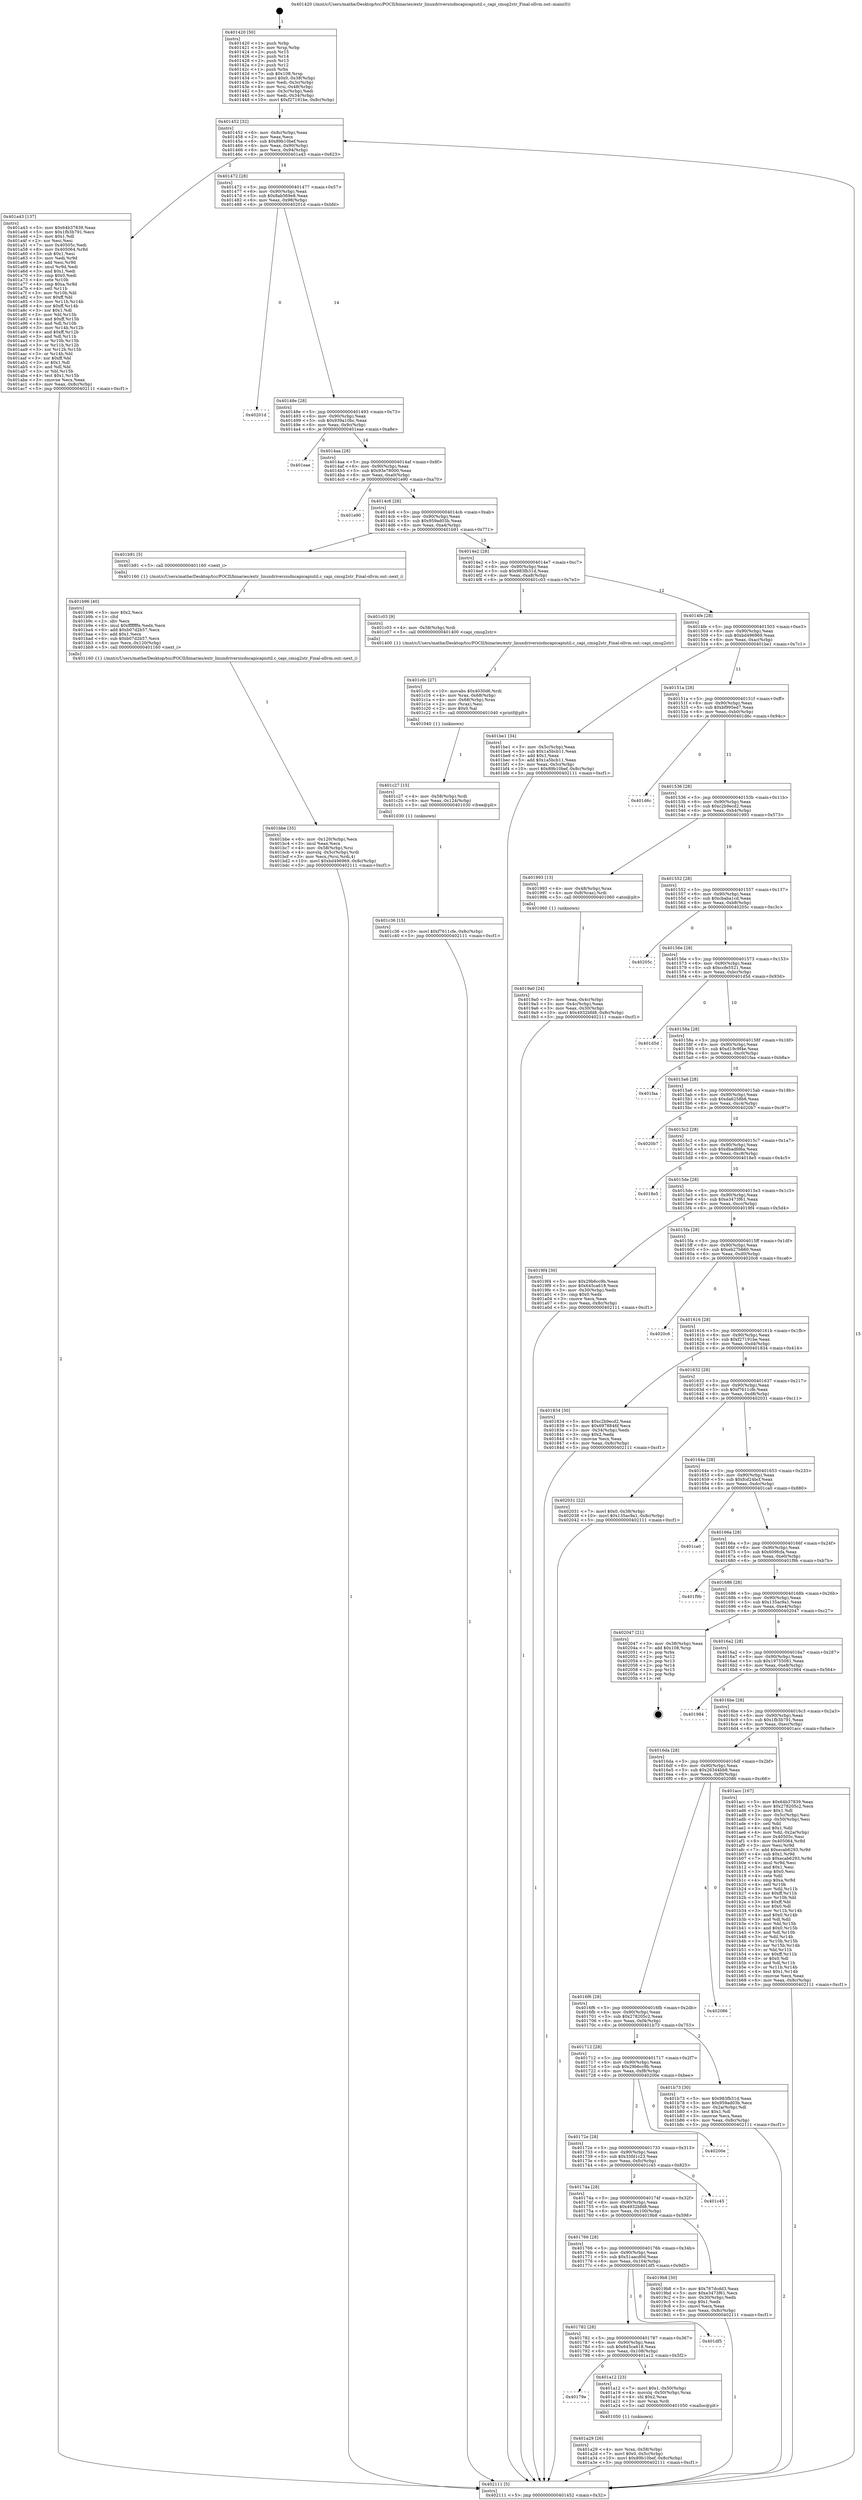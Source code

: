 digraph "0x401420" {
  label = "0x401420 (/mnt/c/Users/mathe/Desktop/tcc/POCII/binaries/extr_linuxdriversisdncapicapiutil.c_capi_cmsg2str_Final-ollvm.out::main(0))"
  labelloc = "t"
  node[shape=record]

  Entry [label="",width=0.3,height=0.3,shape=circle,fillcolor=black,style=filled]
  "0x401452" [label="{
     0x401452 [32]\l
     | [instrs]\l
     &nbsp;&nbsp;0x401452 \<+6\>: mov -0x8c(%rbp),%eax\l
     &nbsp;&nbsp;0x401458 \<+2\>: mov %eax,%ecx\l
     &nbsp;&nbsp;0x40145a \<+6\>: sub $0x89b10bef,%ecx\l
     &nbsp;&nbsp;0x401460 \<+6\>: mov %eax,-0x90(%rbp)\l
     &nbsp;&nbsp;0x401466 \<+6\>: mov %ecx,-0x94(%rbp)\l
     &nbsp;&nbsp;0x40146c \<+6\>: je 0000000000401a43 \<main+0x623\>\l
  }"]
  "0x401a43" [label="{
     0x401a43 [137]\l
     | [instrs]\l
     &nbsp;&nbsp;0x401a43 \<+5\>: mov $0x64b37839,%eax\l
     &nbsp;&nbsp;0x401a48 \<+5\>: mov $0x1fb3b791,%ecx\l
     &nbsp;&nbsp;0x401a4d \<+2\>: mov $0x1,%dl\l
     &nbsp;&nbsp;0x401a4f \<+2\>: xor %esi,%esi\l
     &nbsp;&nbsp;0x401a51 \<+7\>: mov 0x40505c,%edi\l
     &nbsp;&nbsp;0x401a58 \<+8\>: mov 0x405064,%r8d\l
     &nbsp;&nbsp;0x401a60 \<+3\>: sub $0x1,%esi\l
     &nbsp;&nbsp;0x401a63 \<+3\>: mov %edi,%r9d\l
     &nbsp;&nbsp;0x401a66 \<+3\>: add %esi,%r9d\l
     &nbsp;&nbsp;0x401a69 \<+4\>: imul %r9d,%edi\l
     &nbsp;&nbsp;0x401a6d \<+3\>: and $0x1,%edi\l
     &nbsp;&nbsp;0x401a70 \<+3\>: cmp $0x0,%edi\l
     &nbsp;&nbsp;0x401a73 \<+4\>: sete %r10b\l
     &nbsp;&nbsp;0x401a77 \<+4\>: cmp $0xa,%r8d\l
     &nbsp;&nbsp;0x401a7b \<+4\>: setl %r11b\l
     &nbsp;&nbsp;0x401a7f \<+3\>: mov %r10b,%bl\l
     &nbsp;&nbsp;0x401a82 \<+3\>: xor $0xff,%bl\l
     &nbsp;&nbsp;0x401a85 \<+3\>: mov %r11b,%r14b\l
     &nbsp;&nbsp;0x401a88 \<+4\>: xor $0xff,%r14b\l
     &nbsp;&nbsp;0x401a8c \<+3\>: xor $0x1,%dl\l
     &nbsp;&nbsp;0x401a8f \<+3\>: mov %bl,%r15b\l
     &nbsp;&nbsp;0x401a92 \<+4\>: and $0xff,%r15b\l
     &nbsp;&nbsp;0x401a96 \<+3\>: and %dl,%r10b\l
     &nbsp;&nbsp;0x401a99 \<+3\>: mov %r14b,%r12b\l
     &nbsp;&nbsp;0x401a9c \<+4\>: and $0xff,%r12b\l
     &nbsp;&nbsp;0x401aa0 \<+3\>: and %dl,%r11b\l
     &nbsp;&nbsp;0x401aa3 \<+3\>: or %r10b,%r15b\l
     &nbsp;&nbsp;0x401aa6 \<+3\>: or %r11b,%r12b\l
     &nbsp;&nbsp;0x401aa9 \<+3\>: xor %r12b,%r15b\l
     &nbsp;&nbsp;0x401aac \<+3\>: or %r14b,%bl\l
     &nbsp;&nbsp;0x401aaf \<+3\>: xor $0xff,%bl\l
     &nbsp;&nbsp;0x401ab2 \<+3\>: or $0x1,%dl\l
     &nbsp;&nbsp;0x401ab5 \<+2\>: and %dl,%bl\l
     &nbsp;&nbsp;0x401ab7 \<+3\>: or %bl,%r15b\l
     &nbsp;&nbsp;0x401aba \<+4\>: test $0x1,%r15b\l
     &nbsp;&nbsp;0x401abe \<+3\>: cmovne %ecx,%eax\l
     &nbsp;&nbsp;0x401ac1 \<+6\>: mov %eax,-0x8c(%rbp)\l
     &nbsp;&nbsp;0x401ac7 \<+5\>: jmp 0000000000402111 \<main+0xcf1\>\l
  }"]
  "0x401472" [label="{
     0x401472 [28]\l
     | [instrs]\l
     &nbsp;&nbsp;0x401472 \<+5\>: jmp 0000000000401477 \<main+0x57\>\l
     &nbsp;&nbsp;0x401477 \<+6\>: mov -0x90(%rbp),%eax\l
     &nbsp;&nbsp;0x40147d \<+5\>: sub $0x8ab569e8,%eax\l
     &nbsp;&nbsp;0x401482 \<+6\>: mov %eax,-0x98(%rbp)\l
     &nbsp;&nbsp;0x401488 \<+6\>: je 000000000040201d \<main+0xbfd\>\l
  }"]
  Exit [label="",width=0.3,height=0.3,shape=circle,fillcolor=black,style=filled,peripheries=2]
  "0x40201d" [label="{
     0x40201d\l
  }", style=dashed]
  "0x40148e" [label="{
     0x40148e [28]\l
     | [instrs]\l
     &nbsp;&nbsp;0x40148e \<+5\>: jmp 0000000000401493 \<main+0x73\>\l
     &nbsp;&nbsp;0x401493 \<+6\>: mov -0x90(%rbp),%eax\l
     &nbsp;&nbsp;0x401499 \<+5\>: sub $0x939a10bc,%eax\l
     &nbsp;&nbsp;0x40149e \<+6\>: mov %eax,-0x9c(%rbp)\l
     &nbsp;&nbsp;0x4014a4 \<+6\>: je 0000000000401eae \<main+0xa8e\>\l
  }"]
  "0x401c36" [label="{
     0x401c36 [15]\l
     | [instrs]\l
     &nbsp;&nbsp;0x401c36 \<+10\>: movl $0xf7611cfe,-0x8c(%rbp)\l
     &nbsp;&nbsp;0x401c40 \<+5\>: jmp 0000000000402111 \<main+0xcf1\>\l
  }"]
  "0x401eae" [label="{
     0x401eae\l
  }", style=dashed]
  "0x4014aa" [label="{
     0x4014aa [28]\l
     | [instrs]\l
     &nbsp;&nbsp;0x4014aa \<+5\>: jmp 00000000004014af \<main+0x8f\>\l
     &nbsp;&nbsp;0x4014af \<+6\>: mov -0x90(%rbp),%eax\l
     &nbsp;&nbsp;0x4014b5 \<+5\>: sub $0x93e78000,%eax\l
     &nbsp;&nbsp;0x4014ba \<+6\>: mov %eax,-0xa0(%rbp)\l
     &nbsp;&nbsp;0x4014c0 \<+6\>: je 0000000000401e90 \<main+0xa70\>\l
  }"]
  "0x401c27" [label="{
     0x401c27 [15]\l
     | [instrs]\l
     &nbsp;&nbsp;0x401c27 \<+4\>: mov -0x58(%rbp),%rdi\l
     &nbsp;&nbsp;0x401c2b \<+6\>: mov %eax,-0x124(%rbp)\l
     &nbsp;&nbsp;0x401c31 \<+5\>: call 0000000000401030 \<free@plt\>\l
     | [calls]\l
     &nbsp;&nbsp;0x401030 \{1\} (unknown)\l
  }"]
  "0x401e90" [label="{
     0x401e90\l
  }", style=dashed]
  "0x4014c6" [label="{
     0x4014c6 [28]\l
     | [instrs]\l
     &nbsp;&nbsp;0x4014c6 \<+5\>: jmp 00000000004014cb \<main+0xab\>\l
     &nbsp;&nbsp;0x4014cb \<+6\>: mov -0x90(%rbp),%eax\l
     &nbsp;&nbsp;0x4014d1 \<+5\>: sub $0x959ad03b,%eax\l
     &nbsp;&nbsp;0x4014d6 \<+6\>: mov %eax,-0xa4(%rbp)\l
     &nbsp;&nbsp;0x4014dc \<+6\>: je 0000000000401b91 \<main+0x771\>\l
  }"]
  "0x401c0c" [label="{
     0x401c0c [27]\l
     | [instrs]\l
     &nbsp;&nbsp;0x401c0c \<+10\>: movabs $0x4030d6,%rdi\l
     &nbsp;&nbsp;0x401c16 \<+4\>: mov %rax,-0x68(%rbp)\l
     &nbsp;&nbsp;0x401c1a \<+4\>: mov -0x68(%rbp),%rax\l
     &nbsp;&nbsp;0x401c1e \<+2\>: mov (%rax),%esi\l
     &nbsp;&nbsp;0x401c20 \<+2\>: mov $0x0,%al\l
     &nbsp;&nbsp;0x401c22 \<+5\>: call 0000000000401040 \<printf@plt\>\l
     | [calls]\l
     &nbsp;&nbsp;0x401040 \{1\} (unknown)\l
  }"]
  "0x401b91" [label="{
     0x401b91 [5]\l
     | [instrs]\l
     &nbsp;&nbsp;0x401b91 \<+5\>: call 0000000000401160 \<next_i\>\l
     | [calls]\l
     &nbsp;&nbsp;0x401160 \{1\} (/mnt/c/Users/mathe/Desktop/tcc/POCII/binaries/extr_linuxdriversisdncapicapiutil.c_capi_cmsg2str_Final-ollvm.out::next_i)\l
  }"]
  "0x4014e2" [label="{
     0x4014e2 [28]\l
     | [instrs]\l
     &nbsp;&nbsp;0x4014e2 \<+5\>: jmp 00000000004014e7 \<main+0xc7\>\l
     &nbsp;&nbsp;0x4014e7 \<+6\>: mov -0x90(%rbp),%eax\l
     &nbsp;&nbsp;0x4014ed \<+5\>: sub $0x983fb31d,%eax\l
     &nbsp;&nbsp;0x4014f2 \<+6\>: mov %eax,-0xa8(%rbp)\l
     &nbsp;&nbsp;0x4014f8 \<+6\>: je 0000000000401c03 \<main+0x7e3\>\l
  }"]
  "0x401bbe" [label="{
     0x401bbe [35]\l
     | [instrs]\l
     &nbsp;&nbsp;0x401bbe \<+6\>: mov -0x120(%rbp),%ecx\l
     &nbsp;&nbsp;0x401bc4 \<+3\>: imul %eax,%ecx\l
     &nbsp;&nbsp;0x401bc7 \<+4\>: mov -0x58(%rbp),%rsi\l
     &nbsp;&nbsp;0x401bcb \<+4\>: movslq -0x5c(%rbp),%rdi\l
     &nbsp;&nbsp;0x401bcf \<+3\>: mov %ecx,(%rsi,%rdi,4)\l
     &nbsp;&nbsp;0x401bd2 \<+10\>: movl $0xbd496969,-0x8c(%rbp)\l
     &nbsp;&nbsp;0x401bdc \<+5\>: jmp 0000000000402111 \<main+0xcf1\>\l
  }"]
  "0x401c03" [label="{
     0x401c03 [9]\l
     | [instrs]\l
     &nbsp;&nbsp;0x401c03 \<+4\>: mov -0x58(%rbp),%rdi\l
     &nbsp;&nbsp;0x401c07 \<+5\>: call 0000000000401400 \<capi_cmsg2str\>\l
     | [calls]\l
     &nbsp;&nbsp;0x401400 \{1\} (/mnt/c/Users/mathe/Desktop/tcc/POCII/binaries/extr_linuxdriversisdncapicapiutil.c_capi_cmsg2str_Final-ollvm.out::capi_cmsg2str)\l
  }"]
  "0x4014fe" [label="{
     0x4014fe [28]\l
     | [instrs]\l
     &nbsp;&nbsp;0x4014fe \<+5\>: jmp 0000000000401503 \<main+0xe3\>\l
     &nbsp;&nbsp;0x401503 \<+6\>: mov -0x90(%rbp),%eax\l
     &nbsp;&nbsp;0x401509 \<+5\>: sub $0xbd496969,%eax\l
     &nbsp;&nbsp;0x40150e \<+6\>: mov %eax,-0xac(%rbp)\l
     &nbsp;&nbsp;0x401514 \<+6\>: je 0000000000401be1 \<main+0x7c1\>\l
  }"]
  "0x401b96" [label="{
     0x401b96 [40]\l
     | [instrs]\l
     &nbsp;&nbsp;0x401b96 \<+5\>: mov $0x2,%ecx\l
     &nbsp;&nbsp;0x401b9b \<+1\>: cltd\l
     &nbsp;&nbsp;0x401b9c \<+2\>: idiv %ecx\l
     &nbsp;&nbsp;0x401b9e \<+6\>: imul $0xfffffffe,%edx,%ecx\l
     &nbsp;&nbsp;0x401ba4 \<+6\>: add $0xb07d2b57,%ecx\l
     &nbsp;&nbsp;0x401baa \<+3\>: add $0x1,%ecx\l
     &nbsp;&nbsp;0x401bad \<+6\>: sub $0xb07d2b57,%ecx\l
     &nbsp;&nbsp;0x401bb3 \<+6\>: mov %ecx,-0x120(%rbp)\l
     &nbsp;&nbsp;0x401bb9 \<+5\>: call 0000000000401160 \<next_i\>\l
     | [calls]\l
     &nbsp;&nbsp;0x401160 \{1\} (/mnt/c/Users/mathe/Desktop/tcc/POCII/binaries/extr_linuxdriversisdncapicapiutil.c_capi_cmsg2str_Final-ollvm.out::next_i)\l
  }"]
  "0x401be1" [label="{
     0x401be1 [34]\l
     | [instrs]\l
     &nbsp;&nbsp;0x401be1 \<+3\>: mov -0x5c(%rbp),%eax\l
     &nbsp;&nbsp;0x401be4 \<+5\>: sub $0x1a5bcb11,%eax\l
     &nbsp;&nbsp;0x401be9 \<+3\>: add $0x1,%eax\l
     &nbsp;&nbsp;0x401bec \<+5\>: add $0x1a5bcb11,%eax\l
     &nbsp;&nbsp;0x401bf1 \<+3\>: mov %eax,-0x5c(%rbp)\l
     &nbsp;&nbsp;0x401bf4 \<+10\>: movl $0x89b10bef,-0x8c(%rbp)\l
     &nbsp;&nbsp;0x401bfe \<+5\>: jmp 0000000000402111 \<main+0xcf1\>\l
  }"]
  "0x40151a" [label="{
     0x40151a [28]\l
     | [instrs]\l
     &nbsp;&nbsp;0x40151a \<+5\>: jmp 000000000040151f \<main+0xff\>\l
     &nbsp;&nbsp;0x40151f \<+6\>: mov -0x90(%rbp),%eax\l
     &nbsp;&nbsp;0x401525 \<+5\>: sub $0xbf995ed7,%eax\l
     &nbsp;&nbsp;0x40152a \<+6\>: mov %eax,-0xb0(%rbp)\l
     &nbsp;&nbsp;0x401530 \<+6\>: je 0000000000401d6c \<main+0x94c\>\l
  }"]
  "0x401a29" [label="{
     0x401a29 [26]\l
     | [instrs]\l
     &nbsp;&nbsp;0x401a29 \<+4\>: mov %rax,-0x58(%rbp)\l
     &nbsp;&nbsp;0x401a2d \<+7\>: movl $0x0,-0x5c(%rbp)\l
     &nbsp;&nbsp;0x401a34 \<+10\>: movl $0x89b10bef,-0x8c(%rbp)\l
     &nbsp;&nbsp;0x401a3e \<+5\>: jmp 0000000000402111 \<main+0xcf1\>\l
  }"]
  "0x401d6c" [label="{
     0x401d6c\l
  }", style=dashed]
  "0x401536" [label="{
     0x401536 [28]\l
     | [instrs]\l
     &nbsp;&nbsp;0x401536 \<+5\>: jmp 000000000040153b \<main+0x11b\>\l
     &nbsp;&nbsp;0x40153b \<+6\>: mov -0x90(%rbp),%eax\l
     &nbsp;&nbsp;0x401541 \<+5\>: sub $0xc2b9ecd2,%eax\l
     &nbsp;&nbsp;0x401546 \<+6\>: mov %eax,-0xb4(%rbp)\l
     &nbsp;&nbsp;0x40154c \<+6\>: je 0000000000401993 \<main+0x573\>\l
  }"]
  "0x40179e" [label="{
     0x40179e\l
  }", style=dashed]
  "0x401993" [label="{
     0x401993 [13]\l
     | [instrs]\l
     &nbsp;&nbsp;0x401993 \<+4\>: mov -0x48(%rbp),%rax\l
     &nbsp;&nbsp;0x401997 \<+4\>: mov 0x8(%rax),%rdi\l
     &nbsp;&nbsp;0x40199b \<+5\>: call 0000000000401060 \<atoi@plt\>\l
     | [calls]\l
     &nbsp;&nbsp;0x401060 \{1\} (unknown)\l
  }"]
  "0x401552" [label="{
     0x401552 [28]\l
     | [instrs]\l
     &nbsp;&nbsp;0x401552 \<+5\>: jmp 0000000000401557 \<main+0x137\>\l
     &nbsp;&nbsp;0x401557 \<+6\>: mov -0x90(%rbp),%eax\l
     &nbsp;&nbsp;0x40155d \<+5\>: sub $0xcbaba1cd,%eax\l
     &nbsp;&nbsp;0x401562 \<+6\>: mov %eax,-0xb8(%rbp)\l
     &nbsp;&nbsp;0x401568 \<+6\>: je 000000000040205c \<main+0xc3c\>\l
  }"]
  "0x401a12" [label="{
     0x401a12 [23]\l
     | [instrs]\l
     &nbsp;&nbsp;0x401a12 \<+7\>: movl $0x1,-0x50(%rbp)\l
     &nbsp;&nbsp;0x401a19 \<+4\>: movslq -0x50(%rbp),%rax\l
     &nbsp;&nbsp;0x401a1d \<+4\>: shl $0x2,%rax\l
     &nbsp;&nbsp;0x401a21 \<+3\>: mov %rax,%rdi\l
     &nbsp;&nbsp;0x401a24 \<+5\>: call 0000000000401050 \<malloc@plt\>\l
     | [calls]\l
     &nbsp;&nbsp;0x401050 \{1\} (unknown)\l
  }"]
  "0x40205c" [label="{
     0x40205c\l
  }", style=dashed]
  "0x40156e" [label="{
     0x40156e [28]\l
     | [instrs]\l
     &nbsp;&nbsp;0x40156e \<+5\>: jmp 0000000000401573 \<main+0x153\>\l
     &nbsp;&nbsp;0x401573 \<+6\>: mov -0x90(%rbp),%eax\l
     &nbsp;&nbsp;0x401579 \<+5\>: sub $0xccfe5521,%eax\l
     &nbsp;&nbsp;0x40157e \<+6\>: mov %eax,-0xbc(%rbp)\l
     &nbsp;&nbsp;0x401584 \<+6\>: je 0000000000401d5d \<main+0x93d\>\l
  }"]
  "0x401782" [label="{
     0x401782 [28]\l
     | [instrs]\l
     &nbsp;&nbsp;0x401782 \<+5\>: jmp 0000000000401787 \<main+0x367\>\l
     &nbsp;&nbsp;0x401787 \<+6\>: mov -0x90(%rbp),%eax\l
     &nbsp;&nbsp;0x40178d \<+5\>: sub $0x645ca618,%eax\l
     &nbsp;&nbsp;0x401792 \<+6\>: mov %eax,-0x108(%rbp)\l
     &nbsp;&nbsp;0x401798 \<+6\>: je 0000000000401a12 \<main+0x5f2\>\l
  }"]
  "0x401d5d" [label="{
     0x401d5d\l
  }", style=dashed]
  "0x40158a" [label="{
     0x40158a [28]\l
     | [instrs]\l
     &nbsp;&nbsp;0x40158a \<+5\>: jmp 000000000040158f \<main+0x16f\>\l
     &nbsp;&nbsp;0x40158f \<+6\>: mov -0x90(%rbp),%eax\l
     &nbsp;&nbsp;0x401595 \<+5\>: sub $0xd19c9f4e,%eax\l
     &nbsp;&nbsp;0x40159a \<+6\>: mov %eax,-0xc0(%rbp)\l
     &nbsp;&nbsp;0x4015a0 \<+6\>: je 0000000000401faa \<main+0xb8a\>\l
  }"]
  "0x401df5" [label="{
     0x401df5\l
  }", style=dashed]
  "0x401faa" [label="{
     0x401faa\l
  }", style=dashed]
  "0x4015a6" [label="{
     0x4015a6 [28]\l
     | [instrs]\l
     &nbsp;&nbsp;0x4015a6 \<+5\>: jmp 00000000004015ab \<main+0x18b\>\l
     &nbsp;&nbsp;0x4015ab \<+6\>: mov -0x90(%rbp),%eax\l
     &nbsp;&nbsp;0x4015b1 \<+5\>: sub $0xda6258b6,%eax\l
     &nbsp;&nbsp;0x4015b6 \<+6\>: mov %eax,-0xc4(%rbp)\l
     &nbsp;&nbsp;0x4015bc \<+6\>: je 00000000004020b7 \<main+0xc97\>\l
  }"]
  "0x401766" [label="{
     0x401766 [28]\l
     | [instrs]\l
     &nbsp;&nbsp;0x401766 \<+5\>: jmp 000000000040176b \<main+0x34b\>\l
     &nbsp;&nbsp;0x40176b \<+6\>: mov -0x90(%rbp),%eax\l
     &nbsp;&nbsp;0x401771 \<+5\>: sub $0x51aacd0d,%eax\l
     &nbsp;&nbsp;0x401776 \<+6\>: mov %eax,-0x104(%rbp)\l
     &nbsp;&nbsp;0x40177c \<+6\>: je 0000000000401df5 \<main+0x9d5\>\l
  }"]
  "0x4020b7" [label="{
     0x4020b7\l
  }", style=dashed]
  "0x4015c2" [label="{
     0x4015c2 [28]\l
     | [instrs]\l
     &nbsp;&nbsp;0x4015c2 \<+5\>: jmp 00000000004015c7 \<main+0x1a7\>\l
     &nbsp;&nbsp;0x4015c7 \<+6\>: mov -0x90(%rbp),%eax\l
     &nbsp;&nbsp;0x4015cd \<+5\>: sub $0xdbadfd6a,%eax\l
     &nbsp;&nbsp;0x4015d2 \<+6\>: mov %eax,-0xc8(%rbp)\l
     &nbsp;&nbsp;0x4015d8 \<+6\>: je 00000000004018e5 \<main+0x4c5\>\l
  }"]
  "0x4019b8" [label="{
     0x4019b8 [30]\l
     | [instrs]\l
     &nbsp;&nbsp;0x4019b8 \<+5\>: mov $0x767dcdd3,%eax\l
     &nbsp;&nbsp;0x4019bd \<+5\>: mov $0xe3473f61,%ecx\l
     &nbsp;&nbsp;0x4019c2 \<+3\>: mov -0x30(%rbp),%edx\l
     &nbsp;&nbsp;0x4019c5 \<+3\>: cmp $0x1,%edx\l
     &nbsp;&nbsp;0x4019c8 \<+3\>: cmovl %ecx,%eax\l
     &nbsp;&nbsp;0x4019cb \<+6\>: mov %eax,-0x8c(%rbp)\l
     &nbsp;&nbsp;0x4019d1 \<+5\>: jmp 0000000000402111 \<main+0xcf1\>\l
  }"]
  "0x4018e5" [label="{
     0x4018e5\l
  }", style=dashed]
  "0x4015de" [label="{
     0x4015de [28]\l
     | [instrs]\l
     &nbsp;&nbsp;0x4015de \<+5\>: jmp 00000000004015e3 \<main+0x1c3\>\l
     &nbsp;&nbsp;0x4015e3 \<+6\>: mov -0x90(%rbp),%eax\l
     &nbsp;&nbsp;0x4015e9 \<+5\>: sub $0xe3473f61,%eax\l
     &nbsp;&nbsp;0x4015ee \<+6\>: mov %eax,-0xcc(%rbp)\l
     &nbsp;&nbsp;0x4015f4 \<+6\>: je 00000000004019f4 \<main+0x5d4\>\l
  }"]
  "0x40174a" [label="{
     0x40174a [28]\l
     | [instrs]\l
     &nbsp;&nbsp;0x40174a \<+5\>: jmp 000000000040174f \<main+0x32f\>\l
     &nbsp;&nbsp;0x40174f \<+6\>: mov -0x90(%rbp),%eax\l
     &nbsp;&nbsp;0x401755 \<+5\>: sub $0x4932bfd8,%eax\l
     &nbsp;&nbsp;0x40175a \<+6\>: mov %eax,-0x100(%rbp)\l
     &nbsp;&nbsp;0x401760 \<+6\>: je 00000000004019b8 \<main+0x598\>\l
  }"]
  "0x4019f4" [label="{
     0x4019f4 [30]\l
     | [instrs]\l
     &nbsp;&nbsp;0x4019f4 \<+5\>: mov $0x29b6cc9b,%eax\l
     &nbsp;&nbsp;0x4019f9 \<+5\>: mov $0x645ca618,%ecx\l
     &nbsp;&nbsp;0x4019fe \<+3\>: mov -0x30(%rbp),%edx\l
     &nbsp;&nbsp;0x401a01 \<+3\>: cmp $0x0,%edx\l
     &nbsp;&nbsp;0x401a04 \<+3\>: cmove %ecx,%eax\l
     &nbsp;&nbsp;0x401a07 \<+6\>: mov %eax,-0x8c(%rbp)\l
     &nbsp;&nbsp;0x401a0d \<+5\>: jmp 0000000000402111 \<main+0xcf1\>\l
  }"]
  "0x4015fa" [label="{
     0x4015fa [28]\l
     | [instrs]\l
     &nbsp;&nbsp;0x4015fa \<+5\>: jmp 00000000004015ff \<main+0x1df\>\l
     &nbsp;&nbsp;0x4015ff \<+6\>: mov -0x90(%rbp),%eax\l
     &nbsp;&nbsp;0x401605 \<+5\>: sub $0xeb27b660,%eax\l
     &nbsp;&nbsp;0x40160a \<+6\>: mov %eax,-0xd0(%rbp)\l
     &nbsp;&nbsp;0x401610 \<+6\>: je 00000000004020c6 \<main+0xca6\>\l
  }"]
  "0x401c45" [label="{
     0x401c45\l
  }", style=dashed]
  "0x4020c6" [label="{
     0x4020c6\l
  }", style=dashed]
  "0x401616" [label="{
     0x401616 [28]\l
     | [instrs]\l
     &nbsp;&nbsp;0x401616 \<+5\>: jmp 000000000040161b \<main+0x1fb\>\l
     &nbsp;&nbsp;0x40161b \<+6\>: mov -0x90(%rbp),%eax\l
     &nbsp;&nbsp;0x401621 \<+5\>: sub $0xf27191be,%eax\l
     &nbsp;&nbsp;0x401626 \<+6\>: mov %eax,-0xd4(%rbp)\l
     &nbsp;&nbsp;0x40162c \<+6\>: je 0000000000401834 \<main+0x414\>\l
  }"]
  "0x40172e" [label="{
     0x40172e [28]\l
     | [instrs]\l
     &nbsp;&nbsp;0x40172e \<+5\>: jmp 0000000000401733 \<main+0x313\>\l
     &nbsp;&nbsp;0x401733 \<+6\>: mov -0x90(%rbp),%eax\l
     &nbsp;&nbsp;0x401739 \<+5\>: sub $0x35fd1c23,%eax\l
     &nbsp;&nbsp;0x40173e \<+6\>: mov %eax,-0xfc(%rbp)\l
     &nbsp;&nbsp;0x401744 \<+6\>: je 0000000000401c45 \<main+0x825\>\l
  }"]
  "0x401834" [label="{
     0x401834 [30]\l
     | [instrs]\l
     &nbsp;&nbsp;0x401834 \<+5\>: mov $0xc2b9ecd2,%eax\l
     &nbsp;&nbsp;0x401839 \<+5\>: mov $0x6978846f,%ecx\l
     &nbsp;&nbsp;0x40183e \<+3\>: mov -0x34(%rbp),%edx\l
     &nbsp;&nbsp;0x401841 \<+3\>: cmp $0x2,%edx\l
     &nbsp;&nbsp;0x401844 \<+3\>: cmovne %ecx,%eax\l
     &nbsp;&nbsp;0x401847 \<+6\>: mov %eax,-0x8c(%rbp)\l
     &nbsp;&nbsp;0x40184d \<+5\>: jmp 0000000000402111 \<main+0xcf1\>\l
  }"]
  "0x401632" [label="{
     0x401632 [28]\l
     | [instrs]\l
     &nbsp;&nbsp;0x401632 \<+5\>: jmp 0000000000401637 \<main+0x217\>\l
     &nbsp;&nbsp;0x401637 \<+6\>: mov -0x90(%rbp),%eax\l
     &nbsp;&nbsp;0x40163d \<+5\>: sub $0xf7611cfe,%eax\l
     &nbsp;&nbsp;0x401642 \<+6\>: mov %eax,-0xd8(%rbp)\l
     &nbsp;&nbsp;0x401648 \<+6\>: je 0000000000402031 \<main+0xc11\>\l
  }"]
  "0x402111" [label="{
     0x402111 [5]\l
     | [instrs]\l
     &nbsp;&nbsp;0x402111 \<+5\>: jmp 0000000000401452 \<main+0x32\>\l
  }"]
  "0x401420" [label="{
     0x401420 [50]\l
     | [instrs]\l
     &nbsp;&nbsp;0x401420 \<+1\>: push %rbp\l
     &nbsp;&nbsp;0x401421 \<+3\>: mov %rsp,%rbp\l
     &nbsp;&nbsp;0x401424 \<+2\>: push %r15\l
     &nbsp;&nbsp;0x401426 \<+2\>: push %r14\l
     &nbsp;&nbsp;0x401428 \<+2\>: push %r13\l
     &nbsp;&nbsp;0x40142a \<+2\>: push %r12\l
     &nbsp;&nbsp;0x40142c \<+1\>: push %rbx\l
     &nbsp;&nbsp;0x40142d \<+7\>: sub $0x108,%rsp\l
     &nbsp;&nbsp;0x401434 \<+7\>: movl $0x0,-0x38(%rbp)\l
     &nbsp;&nbsp;0x40143b \<+3\>: mov %edi,-0x3c(%rbp)\l
     &nbsp;&nbsp;0x40143e \<+4\>: mov %rsi,-0x48(%rbp)\l
     &nbsp;&nbsp;0x401442 \<+3\>: mov -0x3c(%rbp),%edi\l
     &nbsp;&nbsp;0x401445 \<+3\>: mov %edi,-0x34(%rbp)\l
     &nbsp;&nbsp;0x401448 \<+10\>: movl $0xf27191be,-0x8c(%rbp)\l
  }"]
  "0x4019a0" [label="{
     0x4019a0 [24]\l
     | [instrs]\l
     &nbsp;&nbsp;0x4019a0 \<+3\>: mov %eax,-0x4c(%rbp)\l
     &nbsp;&nbsp;0x4019a3 \<+3\>: mov -0x4c(%rbp),%eax\l
     &nbsp;&nbsp;0x4019a6 \<+3\>: mov %eax,-0x30(%rbp)\l
     &nbsp;&nbsp;0x4019a9 \<+10\>: movl $0x4932bfd8,-0x8c(%rbp)\l
     &nbsp;&nbsp;0x4019b3 \<+5\>: jmp 0000000000402111 \<main+0xcf1\>\l
  }"]
  "0x40200e" [label="{
     0x40200e\l
  }", style=dashed]
  "0x402031" [label="{
     0x402031 [22]\l
     | [instrs]\l
     &nbsp;&nbsp;0x402031 \<+7\>: movl $0x0,-0x38(%rbp)\l
     &nbsp;&nbsp;0x402038 \<+10\>: movl $0x135ac9a1,-0x8c(%rbp)\l
     &nbsp;&nbsp;0x402042 \<+5\>: jmp 0000000000402111 \<main+0xcf1\>\l
  }"]
  "0x40164e" [label="{
     0x40164e [28]\l
     | [instrs]\l
     &nbsp;&nbsp;0x40164e \<+5\>: jmp 0000000000401653 \<main+0x233\>\l
     &nbsp;&nbsp;0x401653 \<+6\>: mov -0x90(%rbp),%eax\l
     &nbsp;&nbsp;0x401659 \<+5\>: sub $0xfcd24bcf,%eax\l
     &nbsp;&nbsp;0x40165e \<+6\>: mov %eax,-0xdc(%rbp)\l
     &nbsp;&nbsp;0x401664 \<+6\>: je 0000000000401ca0 \<main+0x880\>\l
  }"]
  "0x401712" [label="{
     0x401712 [28]\l
     | [instrs]\l
     &nbsp;&nbsp;0x401712 \<+5\>: jmp 0000000000401717 \<main+0x2f7\>\l
     &nbsp;&nbsp;0x401717 \<+6\>: mov -0x90(%rbp),%eax\l
     &nbsp;&nbsp;0x40171d \<+5\>: sub $0x29b6cc9b,%eax\l
     &nbsp;&nbsp;0x401722 \<+6\>: mov %eax,-0xf8(%rbp)\l
     &nbsp;&nbsp;0x401728 \<+6\>: je 000000000040200e \<main+0xbee\>\l
  }"]
  "0x401ca0" [label="{
     0x401ca0\l
  }", style=dashed]
  "0x40166a" [label="{
     0x40166a [28]\l
     | [instrs]\l
     &nbsp;&nbsp;0x40166a \<+5\>: jmp 000000000040166f \<main+0x24f\>\l
     &nbsp;&nbsp;0x40166f \<+6\>: mov -0x90(%rbp),%eax\l
     &nbsp;&nbsp;0x401675 \<+5\>: sub $0x609fcfa,%eax\l
     &nbsp;&nbsp;0x40167a \<+6\>: mov %eax,-0xe0(%rbp)\l
     &nbsp;&nbsp;0x401680 \<+6\>: je 0000000000401f9b \<main+0xb7b\>\l
  }"]
  "0x401b73" [label="{
     0x401b73 [30]\l
     | [instrs]\l
     &nbsp;&nbsp;0x401b73 \<+5\>: mov $0x983fb31d,%eax\l
     &nbsp;&nbsp;0x401b78 \<+5\>: mov $0x959ad03b,%ecx\l
     &nbsp;&nbsp;0x401b7d \<+3\>: mov -0x2a(%rbp),%dl\l
     &nbsp;&nbsp;0x401b80 \<+3\>: test $0x1,%dl\l
     &nbsp;&nbsp;0x401b83 \<+3\>: cmovne %ecx,%eax\l
     &nbsp;&nbsp;0x401b86 \<+6\>: mov %eax,-0x8c(%rbp)\l
     &nbsp;&nbsp;0x401b8c \<+5\>: jmp 0000000000402111 \<main+0xcf1\>\l
  }"]
  "0x401f9b" [label="{
     0x401f9b\l
  }", style=dashed]
  "0x401686" [label="{
     0x401686 [28]\l
     | [instrs]\l
     &nbsp;&nbsp;0x401686 \<+5\>: jmp 000000000040168b \<main+0x26b\>\l
     &nbsp;&nbsp;0x40168b \<+6\>: mov -0x90(%rbp),%eax\l
     &nbsp;&nbsp;0x401691 \<+5\>: sub $0x135ac9a1,%eax\l
     &nbsp;&nbsp;0x401696 \<+6\>: mov %eax,-0xe4(%rbp)\l
     &nbsp;&nbsp;0x40169c \<+6\>: je 0000000000402047 \<main+0xc27\>\l
  }"]
  "0x4016f6" [label="{
     0x4016f6 [28]\l
     | [instrs]\l
     &nbsp;&nbsp;0x4016f6 \<+5\>: jmp 00000000004016fb \<main+0x2db\>\l
     &nbsp;&nbsp;0x4016fb \<+6\>: mov -0x90(%rbp),%eax\l
     &nbsp;&nbsp;0x401701 \<+5\>: sub $0x278205c2,%eax\l
     &nbsp;&nbsp;0x401706 \<+6\>: mov %eax,-0xf4(%rbp)\l
     &nbsp;&nbsp;0x40170c \<+6\>: je 0000000000401b73 \<main+0x753\>\l
  }"]
  "0x402047" [label="{
     0x402047 [21]\l
     | [instrs]\l
     &nbsp;&nbsp;0x402047 \<+3\>: mov -0x38(%rbp),%eax\l
     &nbsp;&nbsp;0x40204a \<+7\>: add $0x108,%rsp\l
     &nbsp;&nbsp;0x402051 \<+1\>: pop %rbx\l
     &nbsp;&nbsp;0x402052 \<+2\>: pop %r12\l
     &nbsp;&nbsp;0x402054 \<+2\>: pop %r13\l
     &nbsp;&nbsp;0x402056 \<+2\>: pop %r14\l
     &nbsp;&nbsp;0x402058 \<+2\>: pop %r15\l
     &nbsp;&nbsp;0x40205a \<+1\>: pop %rbp\l
     &nbsp;&nbsp;0x40205b \<+1\>: ret\l
  }"]
  "0x4016a2" [label="{
     0x4016a2 [28]\l
     | [instrs]\l
     &nbsp;&nbsp;0x4016a2 \<+5\>: jmp 00000000004016a7 \<main+0x287\>\l
     &nbsp;&nbsp;0x4016a7 \<+6\>: mov -0x90(%rbp),%eax\l
     &nbsp;&nbsp;0x4016ad \<+5\>: sub $0x19755081,%eax\l
     &nbsp;&nbsp;0x4016b2 \<+6\>: mov %eax,-0xe8(%rbp)\l
     &nbsp;&nbsp;0x4016b8 \<+6\>: je 0000000000401984 \<main+0x564\>\l
  }"]
  "0x402086" [label="{
     0x402086\l
  }", style=dashed]
  "0x401984" [label="{
     0x401984\l
  }", style=dashed]
  "0x4016be" [label="{
     0x4016be [28]\l
     | [instrs]\l
     &nbsp;&nbsp;0x4016be \<+5\>: jmp 00000000004016c3 \<main+0x2a3\>\l
     &nbsp;&nbsp;0x4016c3 \<+6\>: mov -0x90(%rbp),%eax\l
     &nbsp;&nbsp;0x4016c9 \<+5\>: sub $0x1fb3b791,%eax\l
     &nbsp;&nbsp;0x4016ce \<+6\>: mov %eax,-0xec(%rbp)\l
     &nbsp;&nbsp;0x4016d4 \<+6\>: je 0000000000401acc \<main+0x6ac\>\l
  }"]
  "0x4016da" [label="{
     0x4016da [28]\l
     | [instrs]\l
     &nbsp;&nbsp;0x4016da \<+5\>: jmp 00000000004016df \<main+0x2bf\>\l
     &nbsp;&nbsp;0x4016df \<+6\>: mov -0x90(%rbp),%eax\l
     &nbsp;&nbsp;0x4016e5 \<+5\>: sub $0x26344bb8,%eax\l
     &nbsp;&nbsp;0x4016ea \<+6\>: mov %eax,-0xf0(%rbp)\l
     &nbsp;&nbsp;0x4016f0 \<+6\>: je 0000000000402086 \<main+0xc66\>\l
  }"]
  "0x401acc" [label="{
     0x401acc [167]\l
     | [instrs]\l
     &nbsp;&nbsp;0x401acc \<+5\>: mov $0x64b37839,%eax\l
     &nbsp;&nbsp;0x401ad1 \<+5\>: mov $0x278205c2,%ecx\l
     &nbsp;&nbsp;0x401ad6 \<+2\>: mov $0x1,%dl\l
     &nbsp;&nbsp;0x401ad8 \<+3\>: mov -0x5c(%rbp),%esi\l
     &nbsp;&nbsp;0x401adb \<+3\>: cmp -0x50(%rbp),%esi\l
     &nbsp;&nbsp;0x401ade \<+4\>: setl %dil\l
     &nbsp;&nbsp;0x401ae2 \<+4\>: and $0x1,%dil\l
     &nbsp;&nbsp;0x401ae6 \<+4\>: mov %dil,-0x2a(%rbp)\l
     &nbsp;&nbsp;0x401aea \<+7\>: mov 0x40505c,%esi\l
     &nbsp;&nbsp;0x401af1 \<+8\>: mov 0x405064,%r8d\l
     &nbsp;&nbsp;0x401af9 \<+3\>: mov %esi,%r9d\l
     &nbsp;&nbsp;0x401afc \<+7\>: add $0xecab6293,%r9d\l
     &nbsp;&nbsp;0x401b03 \<+4\>: sub $0x1,%r9d\l
     &nbsp;&nbsp;0x401b07 \<+7\>: sub $0xecab6293,%r9d\l
     &nbsp;&nbsp;0x401b0e \<+4\>: imul %r9d,%esi\l
     &nbsp;&nbsp;0x401b12 \<+3\>: and $0x1,%esi\l
     &nbsp;&nbsp;0x401b15 \<+3\>: cmp $0x0,%esi\l
     &nbsp;&nbsp;0x401b18 \<+4\>: sete %dil\l
     &nbsp;&nbsp;0x401b1c \<+4\>: cmp $0xa,%r8d\l
     &nbsp;&nbsp;0x401b20 \<+4\>: setl %r10b\l
     &nbsp;&nbsp;0x401b24 \<+3\>: mov %dil,%r11b\l
     &nbsp;&nbsp;0x401b27 \<+4\>: xor $0xff,%r11b\l
     &nbsp;&nbsp;0x401b2b \<+3\>: mov %r10b,%bl\l
     &nbsp;&nbsp;0x401b2e \<+3\>: xor $0xff,%bl\l
     &nbsp;&nbsp;0x401b31 \<+3\>: xor $0x0,%dl\l
     &nbsp;&nbsp;0x401b34 \<+3\>: mov %r11b,%r14b\l
     &nbsp;&nbsp;0x401b37 \<+4\>: and $0x0,%r14b\l
     &nbsp;&nbsp;0x401b3b \<+3\>: and %dl,%dil\l
     &nbsp;&nbsp;0x401b3e \<+3\>: mov %bl,%r15b\l
     &nbsp;&nbsp;0x401b41 \<+4\>: and $0x0,%r15b\l
     &nbsp;&nbsp;0x401b45 \<+3\>: and %dl,%r10b\l
     &nbsp;&nbsp;0x401b48 \<+3\>: or %dil,%r14b\l
     &nbsp;&nbsp;0x401b4b \<+3\>: or %r10b,%r15b\l
     &nbsp;&nbsp;0x401b4e \<+3\>: xor %r15b,%r14b\l
     &nbsp;&nbsp;0x401b51 \<+3\>: or %bl,%r11b\l
     &nbsp;&nbsp;0x401b54 \<+4\>: xor $0xff,%r11b\l
     &nbsp;&nbsp;0x401b58 \<+3\>: or $0x0,%dl\l
     &nbsp;&nbsp;0x401b5b \<+3\>: and %dl,%r11b\l
     &nbsp;&nbsp;0x401b5e \<+3\>: or %r11b,%r14b\l
     &nbsp;&nbsp;0x401b61 \<+4\>: test $0x1,%r14b\l
     &nbsp;&nbsp;0x401b65 \<+3\>: cmovne %ecx,%eax\l
     &nbsp;&nbsp;0x401b68 \<+6\>: mov %eax,-0x8c(%rbp)\l
     &nbsp;&nbsp;0x401b6e \<+5\>: jmp 0000000000402111 \<main+0xcf1\>\l
  }"]
  Entry -> "0x401420" [label=" 1"]
  "0x401452" -> "0x401a43" [label=" 2"]
  "0x401452" -> "0x401472" [label=" 14"]
  "0x402047" -> Exit [label=" 1"]
  "0x401472" -> "0x40201d" [label=" 0"]
  "0x401472" -> "0x40148e" [label=" 14"]
  "0x402031" -> "0x402111" [label=" 1"]
  "0x40148e" -> "0x401eae" [label=" 0"]
  "0x40148e" -> "0x4014aa" [label=" 14"]
  "0x401c36" -> "0x402111" [label=" 1"]
  "0x4014aa" -> "0x401e90" [label=" 0"]
  "0x4014aa" -> "0x4014c6" [label=" 14"]
  "0x401c27" -> "0x401c36" [label=" 1"]
  "0x4014c6" -> "0x401b91" [label=" 1"]
  "0x4014c6" -> "0x4014e2" [label=" 13"]
  "0x401c0c" -> "0x401c27" [label=" 1"]
  "0x4014e2" -> "0x401c03" [label=" 1"]
  "0x4014e2" -> "0x4014fe" [label=" 12"]
  "0x401c03" -> "0x401c0c" [label=" 1"]
  "0x4014fe" -> "0x401be1" [label=" 1"]
  "0x4014fe" -> "0x40151a" [label=" 11"]
  "0x401be1" -> "0x402111" [label=" 1"]
  "0x40151a" -> "0x401d6c" [label=" 0"]
  "0x40151a" -> "0x401536" [label=" 11"]
  "0x401bbe" -> "0x402111" [label=" 1"]
  "0x401536" -> "0x401993" [label=" 1"]
  "0x401536" -> "0x401552" [label=" 10"]
  "0x401b96" -> "0x401bbe" [label=" 1"]
  "0x401552" -> "0x40205c" [label=" 0"]
  "0x401552" -> "0x40156e" [label=" 10"]
  "0x401b91" -> "0x401b96" [label=" 1"]
  "0x40156e" -> "0x401d5d" [label=" 0"]
  "0x40156e" -> "0x40158a" [label=" 10"]
  "0x401acc" -> "0x402111" [label=" 2"]
  "0x40158a" -> "0x401faa" [label=" 0"]
  "0x40158a" -> "0x4015a6" [label=" 10"]
  "0x401a43" -> "0x402111" [label=" 2"]
  "0x4015a6" -> "0x4020b7" [label=" 0"]
  "0x4015a6" -> "0x4015c2" [label=" 10"]
  "0x401a12" -> "0x401a29" [label=" 1"]
  "0x4015c2" -> "0x4018e5" [label=" 0"]
  "0x4015c2" -> "0x4015de" [label=" 10"]
  "0x401782" -> "0x40179e" [label=" 0"]
  "0x4015de" -> "0x4019f4" [label=" 1"]
  "0x4015de" -> "0x4015fa" [label=" 9"]
  "0x401b73" -> "0x402111" [label=" 2"]
  "0x4015fa" -> "0x4020c6" [label=" 0"]
  "0x4015fa" -> "0x401616" [label=" 9"]
  "0x401766" -> "0x401782" [label=" 1"]
  "0x401616" -> "0x401834" [label=" 1"]
  "0x401616" -> "0x401632" [label=" 8"]
  "0x401834" -> "0x402111" [label=" 1"]
  "0x401420" -> "0x401452" [label=" 1"]
  "0x402111" -> "0x401452" [label=" 15"]
  "0x401993" -> "0x4019a0" [label=" 1"]
  "0x4019a0" -> "0x402111" [label=" 1"]
  "0x401a29" -> "0x402111" [label=" 1"]
  "0x401632" -> "0x402031" [label=" 1"]
  "0x401632" -> "0x40164e" [label=" 7"]
  "0x4019f4" -> "0x402111" [label=" 1"]
  "0x40164e" -> "0x401ca0" [label=" 0"]
  "0x40164e" -> "0x40166a" [label=" 7"]
  "0x40174a" -> "0x401766" [label=" 1"]
  "0x40166a" -> "0x401f9b" [label=" 0"]
  "0x40166a" -> "0x401686" [label=" 7"]
  "0x40174a" -> "0x4019b8" [label=" 1"]
  "0x401686" -> "0x402047" [label=" 1"]
  "0x401686" -> "0x4016a2" [label=" 6"]
  "0x40172e" -> "0x40174a" [label=" 2"]
  "0x4016a2" -> "0x401984" [label=" 0"]
  "0x4016a2" -> "0x4016be" [label=" 6"]
  "0x40172e" -> "0x401c45" [label=" 0"]
  "0x4016be" -> "0x401acc" [label=" 2"]
  "0x4016be" -> "0x4016da" [label=" 4"]
  "0x401766" -> "0x401df5" [label=" 0"]
  "0x4016da" -> "0x402086" [label=" 0"]
  "0x4016da" -> "0x4016f6" [label=" 4"]
  "0x401782" -> "0x401a12" [label=" 1"]
  "0x4016f6" -> "0x401b73" [label=" 2"]
  "0x4016f6" -> "0x401712" [label=" 2"]
  "0x4019b8" -> "0x402111" [label=" 1"]
  "0x401712" -> "0x40200e" [label=" 0"]
  "0x401712" -> "0x40172e" [label=" 2"]
}
